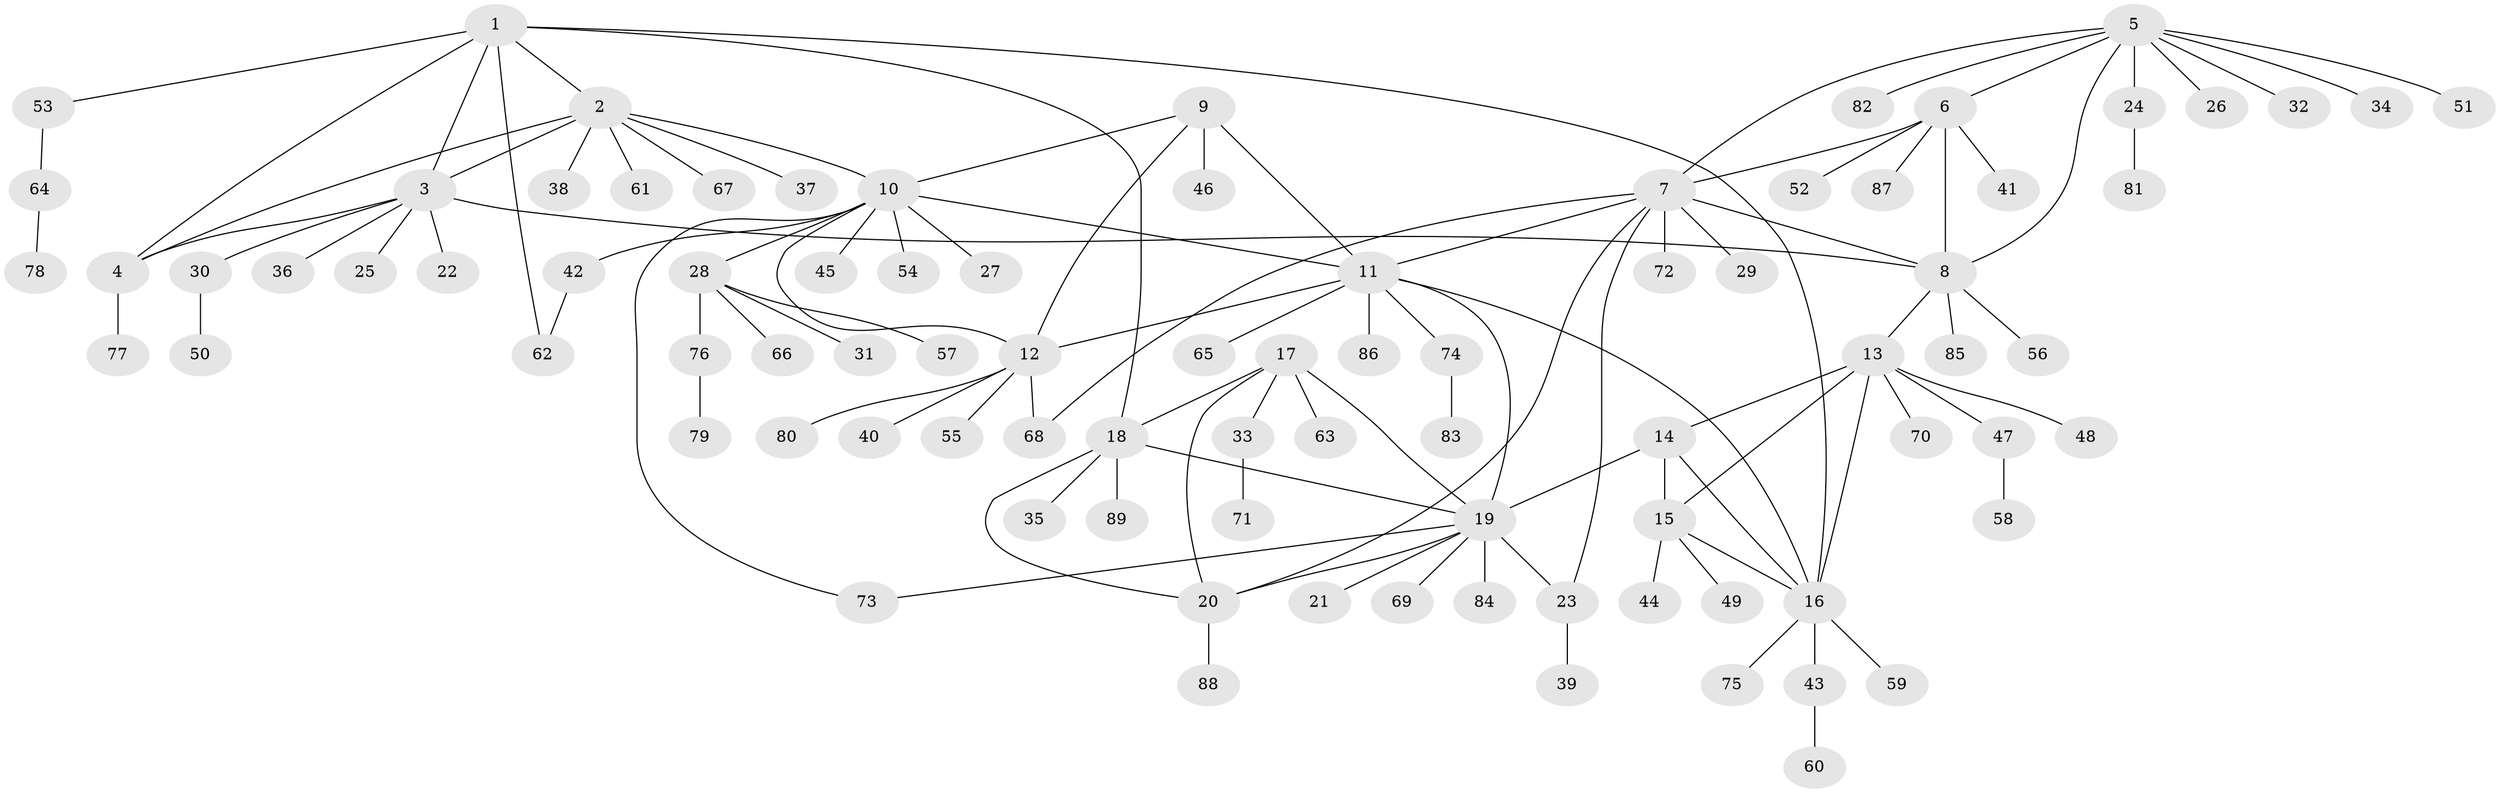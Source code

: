 // Generated by graph-tools (version 1.1) at 2025/11/02/27/25 16:11:34]
// undirected, 89 vertices, 113 edges
graph export_dot {
graph [start="1"]
  node [color=gray90,style=filled];
  1;
  2;
  3;
  4;
  5;
  6;
  7;
  8;
  9;
  10;
  11;
  12;
  13;
  14;
  15;
  16;
  17;
  18;
  19;
  20;
  21;
  22;
  23;
  24;
  25;
  26;
  27;
  28;
  29;
  30;
  31;
  32;
  33;
  34;
  35;
  36;
  37;
  38;
  39;
  40;
  41;
  42;
  43;
  44;
  45;
  46;
  47;
  48;
  49;
  50;
  51;
  52;
  53;
  54;
  55;
  56;
  57;
  58;
  59;
  60;
  61;
  62;
  63;
  64;
  65;
  66;
  67;
  68;
  69;
  70;
  71;
  72;
  73;
  74;
  75;
  76;
  77;
  78;
  79;
  80;
  81;
  82;
  83;
  84;
  85;
  86;
  87;
  88;
  89;
  1 -- 2;
  1 -- 3;
  1 -- 4;
  1 -- 16;
  1 -- 18;
  1 -- 53;
  1 -- 62;
  2 -- 3;
  2 -- 4;
  2 -- 10;
  2 -- 37;
  2 -- 38;
  2 -- 61;
  2 -- 67;
  3 -- 4;
  3 -- 8;
  3 -- 22;
  3 -- 25;
  3 -- 30;
  3 -- 36;
  4 -- 77;
  5 -- 6;
  5 -- 7;
  5 -- 8;
  5 -- 24;
  5 -- 26;
  5 -- 32;
  5 -- 34;
  5 -- 51;
  5 -- 82;
  6 -- 7;
  6 -- 8;
  6 -- 41;
  6 -- 52;
  6 -- 87;
  7 -- 8;
  7 -- 11;
  7 -- 20;
  7 -- 23;
  7 -- 29;
  7 -- 68;
  7 -- 72;
  8 -- 13;
  8 -- 56;
  8 -- 85;
  9 -- 10;
  9 -- 11;
  9 -- 12;
  9 -- 46;
  10 -- 11;
  10 -- 12;
  10 -- 27;
  10 -- 28;
  10 -- 42;
  10 -- 45;
  10 -- 54;
  10 -- 73;
  11 -- 12;
  11 -- 16;
  11 -- 19;
  11 -- 65;
  11 -- 74;
  11 -- 86;
  12 -- 40;
  12 -- 55;
  12 -- 68;
  12 -- 80;
  13 -- 14;
  13 -- 15;
  13 -- 16;
  13 -- 47;
  13 -- 48;
  13 -- 70;
  14 -- 15;
  14 -- 16;
  14 -- 19;
  15 -- 16;
  15 -- 44;
  15 -- 49;
  16 -- 43;
  16 -- 59;
  16 -- 75;
  17 -- 18;
  17 -- 19;
  17 -- 20;
  17 -- 33;
  17 -- 63;
  18 -- 19;
  18 -- 20;
  18 -- 35;
  18 -- 89;
  19 -- 20;
  19 -- 21;
  19 -- 23;
  19 -- 69;
  19 -- 73;
  19 -- 84;
  20 -- 88;
  23 -- 39;
  24 -- 81;
  28 -- 31;
  28 -- 57;
  28 -- 66;
  28 -- 76;
  30 -- 50;
  33 -- 71;
  42 -- 62;
  43 -- 60;
  47 -- 58;
  53 -- 64;
  64 -- 78;
  74 -- 83;
  76 -- 79;
}
